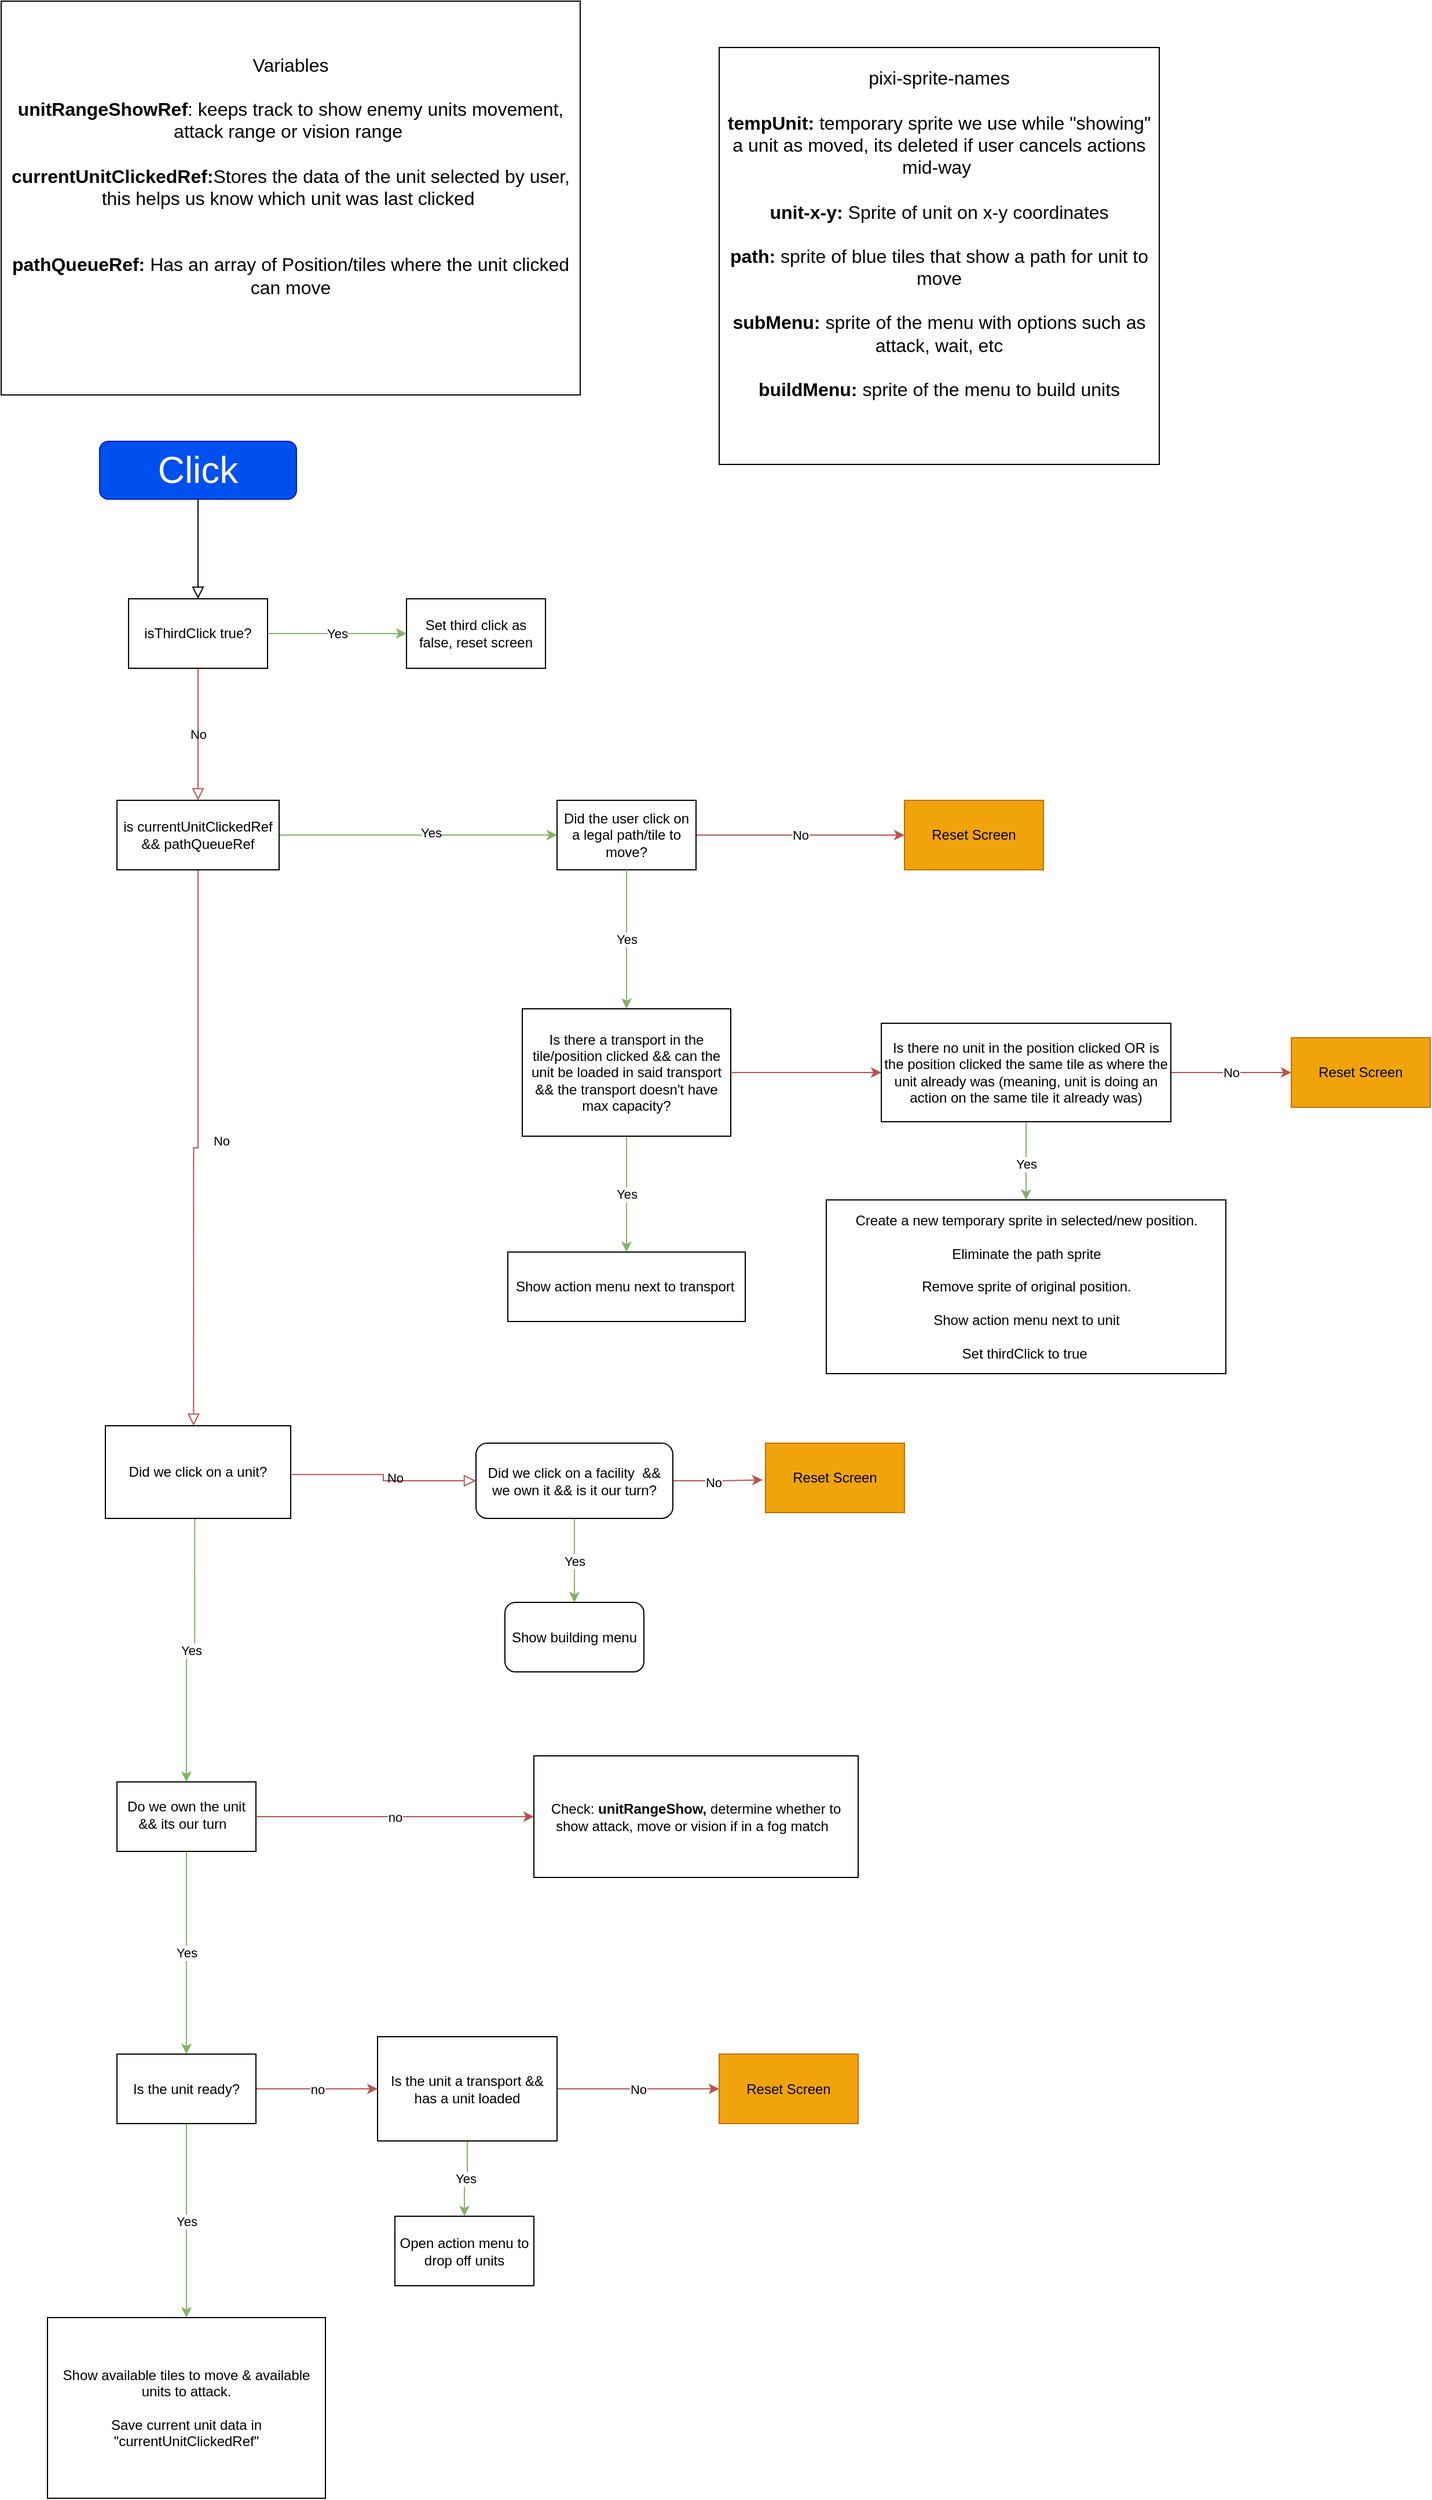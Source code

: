 <mxfile version="24.7.17">
  <diagram id="C5RBs43oDa-KdzZeNtuy" name="Page-1">
    <mxGraphModel dx="1452" dy="2490" grid="1" gridSize="10" guides="1" tooltips="1" connect="1" arrows="1" fold="1" page="1" pageScale="1" pageWidth="827" pageHeight="1169" math="0" shadow="0">
      <root>
        <mxCell id="WIyWlLk6GJQsqaUBKTNV-0" />
        <mxCell id="WIyWlLk6GJQsqaUBKTNV-1" parent="WIyWlLk6GJQsqaUBKTNV-0" />
        <mxCell id="WIyWlLk6GJQsqaUBKTNV-2" value="No" style="rounded=0;html=1;jettySize=auto;orthogonalLoop=1;fontSize=11;endArrow=block;endFill=0;endSize=8;strokeWidth=1;shadow=0;labelBackgroundColor=none;edgeStyle=orthogonalEdgeStyle;entryX=0.476;entryY=0;entryDx=0;entryDy=0;entryPerimeter=0;fillColor=#f8cecc;gradientColor=#ea6b66;strokeColor=#b85450;" parent="WIyWlLk6GJQsqaUBKTNV-1" source="XgBcg6JTZcr7kntOQHq--8" target="n9zvwWZEZ2bQyNMuNhne-8" edge="1">
          <mxGeometry x="-0.033" y="20" relative="1" as="geometry">
            <mxPoint x="1212.488" y="270.008" as="targetPoint" />
            <mxPoint as="offset" />
          </mxGeometry>
        </mxCell>
        <mxCell id="WIyWlLk6GJQsqaUBKTNV-3" value="Click" style="rounded=1;whiteSpace=wrap;html=1;fontSize=32;glass=0;strokeWidth=1;shadow=0;fillColor=#0050ef;fontColor=#ffffff;strokeColor=#001DBC;" parent="WIyWlLk6GJQsqaUBKTNV-1" vertex="1">
          <mxGeometry x="1125" y="-780" width="170" height="50" as="geometry" />
        </mxCell>
        <mxCell id="WIyWlLk6GJQsqaUBKTNV-5" value="No" style="edgeStyle=orthogonalEdgeStyle;rounded=0;html=1;jettySize=auto;orthogonalLoop=1;fontSize=11;endArrow=block;endFill=0;endSize=8;strokeWidth=1;shadow=0;labelBackgroundColor=none;exitX=1.006;exitY=0.526;exitDx=0;exitDy=0;exitPerimeter=0;fillColor=#f8cecc;gradientColor=#ea6b66;strokeColor=#b85450;" parent="WIyWlLk6GJQsqaUBKTNV-1" source="n9zvwWZEZ2bQyNMuNhne-8" target="WIyWlLk6GJQsqaUBKTNV-7" edge="1">
          <mxGeometry y="10" relative="1" as="geometry">
            <mxPoint as="offset" />
            <mxPoint x="1325" y="117.5" as="sourcePoint" />
          </mxGeometry>
        </mxCell>
        <mxCell id="MI_2pKUf5rQWiwXYGWFa-12" value="Yes" style="edgeStyle=orthogonalEdgeStyle;rounded=0;orthogonalLoop=1;jettySize=auto;html=1;exitX=0.482;exitY=1.002;exitDx=0;exitDy=0;exitPerimeter=0;fillColor=#d5e8d4;strokeColor=#82b366;gradientColor=#97d077;" parent="WIyWlLk6GJQsqaUBKTNV-1" source="n9zvwWZEZ2bQyNMuNhne-8" target="MI_2pKUf5rQWiwXYGWFa-11" edge="1">
          <mxGeometry relative="1" as="geometry">
            <mxPoint x="1202.488" y="202.492" as="sourcePoint" />
          </mxGeometry>
        </mxCell>
        <mxCell id="MI_2pKUf5rQWiwXYGWFa-1" value="" style="edgeStyle=orthogonalEdgeStyle;rounded=0;orthogonalLoop=1;jettySize=auto;html=1;entryX=-0.021;entryY=0.53;entryDx=0;entryDy=0;entryPerimeter=0;fillColor=#f8cecc;gradientColor=#ea6b66;strokeColor=#b85450;" parent="WIyWlLk6GJQsqaUBKTNV-1" source="WIyWlLk6GJQsqaUBKTNV-7" target="n9zvwWZEZ2bQyNMuNhne-9" edge="1">
          <mxGeometry relative="1" as="geometry">
            <mxPoint x="1650" y="117.5" as="targetPoint" />
          </mxGeometry>
        </mxCell>
        <mxCell id="MI_2pKUf5rQWiwXYGWFa-2" value="No" style="edgeLabel;html=1;align=center;verticalAlign=middle;resizable=0;points=[];" parent="MI_2pKUf5rQWiwXYGWFa-1" vertex="1" connectable="0">
          <mxGeometry x="-0.115" y="-1" relative="1" as="geometry">
            <mxPoint as="offset" />
          </mxGeometry>
        </mxCell>
        <mxCell id="MI_2pKUf5rQWiwXYGWFa-4" value="Yes" style="edgeStyle=orthogonalEdgeStyle;rounded=0;orthogonalLoop=1;jettySize=auto;html=1;entryX=0.5;entryY=0;entryDx=0;entryDy=0;fillColor=#d5e8d4;strokeColor=#82b366;gradientColor=#97d077;" parent="WIyWlLk6GJQsqaUBKTNV-1" source="WIyWlLk6GJQsqaUBKTNV-7" target="MI_2pKUf5rQWiwXYGWFa-5" edge="1">
          <mxGeometry relative="1" as="geometry">
            <mxPoint x="1480" y="30" as="targetPoint" />
          </mxGeometry>
        </mxCell>
        <mxCell id="WIyWlLk6GJQsqaUBKTNV-7" value="Did we click on a facility&amp;nbsp; &amp;amp;&amp;amp; we own it &amp;amp;&amp;amp; is it our turn?" style="rounded=1;whiteSpace=wrap;html=1;fontSize=12;glass=0;strokeWidth=1;shadow=0;" parent="WIyWlLk6GJQsqaUBKTNV-1" vertex="1">
          <mxGeometry x="1450" y="85" width="170" height="65" as="geometry" />
        </mxCell>
        <mxCell id="MI_2pKUf5rQWiwXYGWFa-5" value="Show building menu" style="whiteSpace=wrap;html=1;rounded=1;glass=0;strokeWidth=1;shadow=0;" parent="WIyWlLk6GJQsqaUBKTNV-1" vertex="1">
          <mxGeometry x="1475" y="222.5" width="120" height="60" as="geometry" />
        </mxCell>
        <mxCell id="MI_2pKUf5rQWiwXYGWFa-14" value="Yes" style="edgeStyle=orthogonalEdgeStyle;rounded=0;orthogonalLoop=1;jettySize=auto;html=1;fillColor=#d5e8d4;strokeColor=#82b366;gradientColor=#97d077;" parent="WIyWlLk6GJQsqaUBKTNV-1" source="MI_2pKUf5rQWiwXYGWFa-11" target="MI_2pKUf5rQWiwXYGWFa-35" edge="1">
          <mxGeometry relative="1" as="geometry">
            <mxPoint x="1200" y="612.5" as="targetPoint" />
          </mxGeometry>
        </mxCell>
        <mxCell id="MI_2pKUf5rQWiwXYGWFa-11" value="Do we own the unit &amp;amp;&amp;amp; its our turn&amp;nbsp;&amp;nbsp;" style="whiteSpace=wrap;html=1;shadow=0;strokeWidth=1;spacing=6;spacingTop=-4;" parent="WIyWlLk6GJQsqaUBKTNV-1" vertex="1">
          <mxGeometry x="1140" y="377.5" width="120" height="60" as="geometry" />
        </mxCell>
        <mxCell id="MI_2pKUf5rQWiwXYGWFa-26" value="no" style="edgeStyle=orthogonalEdgeStyle;rounded=0;orthogonalLoop=1;jettySize=auto;html=1;fillColor=#f8cecc;gradientColor=#ea6b66;strokeColor=#b85450;" parent="WIyWlLk6GJQsqaUBKTNV-1" source="MI_2pKUf5rQWiwXYGWFa-11" target="MI_2pKUf5rQWiwXYGWFa-25" edge="1">
          <mxGeometry relative="1" as="geometry">
            <mxPoint x="1260" y="407.5" as="sourcePoint" />
            <mxPoint x="1570" y="407.5" as="targetPoint" />
          </mxGeometry>
        </mxCell>
        <mxCell id="MI_2pKUf5rQWiwXYGWFa-25" value="&lt;font style=&quot;font-size: 12px;&quot;&gt;Check:&amp;nbsp;&lt;b style=&quot;&quot;&gt;unitRangeShow, &lt;/b&gt;determine whether to show attack, move or vision if in a fog match&lt;/font&gt;&amp;nbsp;&amp;nbsp;" style="rounded=0;whiteSpace=wrap;html=1;" parent="WIyWlLk6GJQsqaUBKTNV-1" vertex="1">
          <mxGeometry x="1500" y="355" width="280" height="105" as="geometry" />
        </mxCell>
        <mxCell id="MI_2pKUf5rQWiwXYGWFa-37" value="no" style="edgeStyle=orthogonalEdgeStyle;rounded=0;orthogonalLoop=1;jettySize=auto;html=1;fillColor=#f8cecc;gradientColor=#ea6b66;strokeColor=#b85450;" parent="WIyWlLk6GJQsqaUBKTNV-1" source="MI_2pKUf5rQWiwXYGWFa-35" target="MI_2pKUf5rQWiwXYGWFa-36" edge="1">
          <mxGeometry relative="1" as="geometry" />
        </mxCell>
        <mxCell id="XgBcg6JTZcr7kntOQHq--6" value="Yes" style="edgeStyle=orthogonalEdgeStyle;rounded=0;orthogonalLoop=1;jettySize=auto;html=1;fillColor=#d5e8d4;strokeColor=#82b366;gradientColor=#97d077;" parent="WIyWlLk6GJQsqaUBKTNV-1" source="MI_2pKUf5rQWiwXYGWFa-35" target="XgBcg6JTZcr7kntOQHq--5" edge="1">
          <mxGeometry relative="1" as="geometry" />
        </mxCell>
        <mxCell id="MI_2pKUf5rQWiwXYGWFa-35" value="Is the unit ready?" style="rounded=0;whiteSpace=wrap;html=1;" parent="WIyWlLk6GJQsqaUBKTNV-1" vertex="1">
          <mxGeometry x="1140" y="612.5" width="120" height="60" as="geometry" />
        </mxCell>
        <mxCell id="XgBcg6JTZcr7kntOQHq--1" value="Yes" style="edgeStyle=orthogonalEdgeStyle;rounded=0;orthogonalLoop=1;jettySize=auto;html=1;fillColor=#d5e8d4;strokeColor=#82b366;gradientColor=#97d077;" parent="WIyWlLk6GJQsqaUBKTNV-1" source="MI_2pKUf5rQWiwXYGWFa-36" target="XgBcg6JTZcr7kntOQHq--0" edge="1">
          <mxGeometry relative="1" as="geometry" />
        </mxCell>
        <mxCell id="XgBcg6JTZcr7kntOQHq--4" value="No" style="edgeStyle=orthogonalEdgeStyle;rounded=0;orthogonalLoop=1;jettySize=auto;html=1;entryX=0;entryY=0.5;entryDx=0;entryDy=0;fillColor=#f8cecc;gradientColor=#ea6b66;strokeColor=#b85450;" parent="WIyWlLk6GJQsqaUBKTNV-1" source="MI_2pKUf5rQWiwXYGWFa-36" target="n9zvwWZEZ2bQyNMuNhne-10" edge="1">
          <mxGeometry relative="1" as="geometry">
            <mxPoint x="1650" y="642.5" as="targetPoint" />
          </mxGeometry>
        </mxCell>
        <mxCell id="MI_2pKUf5rQWiwXYGWFa-36" value="Is the unit a transport &amp;amp;&amp;amp; has a unit loaded" style="rounded=0;whiteSpace=wrap;html=1;" parent="WIyWlLk6GJQsqaUBKTNV-1" vertex="1">
          <mxGeometry x="1365" y="597.5" width="155" height="90" as="geometry" />
        </mxCell>
        <mxCell id="XgBcg6JTZcr7kntOQHq--0" value="Open action menu to drop off units" style="rounded=0;whiteSpace=wrap;html=1;" parent="WIyWlLk6GJQsqaUBKTNV-1" vertex="1">
          <mxGeometry x="1380" y="752.5" width="120" height="60" as="geometry" />
        </mxCell>
        <mxCell id="XgBcg6JTZcr7kntOQHq--5" value="Show available tiles to move &amp;amp; available units to attack.&lt;div&gt;&lt;br&gt;&lt;/div&gt;&lt;div&gt;Save current unit data in &quot;currentUnitClickedRef&quot;&lt;/div&gt;" style="whiteSpace=wrap;html=1;rounded=0;" parent="WIyWlLk6GJQsqaUBKTNV-1" vertex="1">
          <mxGeometry x="1080" y="840" width="240" height="156" as="geometry" />
        </mxCell>
        <mxCell id="XgBcg6JTZcr7kntOQHq--7" value="Variables&lt;div style=&quot;font-size: 16px;&quot;&gt;&lt;br style=&quot;font-size: 16px;&quot;&gt;&lt;div style=&quot;font-size: 16px;&quot;&gt;&lt;b style=&quot;font-size: 16px;&quot;&gt;unitRangeShowRef&lt;/b&gt;: keeps track to show enemy units movement, attack range or vision range&amp;nbsp;&lt;/div&gt;&lt;/div&gt;&lt;div style=&quot;font-size: 16px;&quot;&gt;&lt;br style=&quot;font-size: 16px;&quot;&gt;&lt;/div&gt;&lt;div style=&quot;font-size: 16px;&quot;&gt;&lt;b style=&quot;font-size: 16px;&quot;&gt;currentUnitClickedRef:&lt;/b&gt;Stores the data of the unit selected by user, this helps us know which unit was last clicked&amp;nbsp;&lt;/div&gt;&lt;div style=&quot;font-size: 16px;&quot;&gt;&lt;br&gt;&lt;/div&gt;&lt;div style=&quot;font-size: 16px;&quot;&gt;&lt;br style=&quot;font-size: 16px;&quot;&gt;&lt;/div&gt;&lt;div style=&quot;font-size: 16px;&quot;&gt;&lt;b style=&quot;font-size: 16px;&quot;&gt;pathQueueRef:&lt;/b&gt;&amp;nbsp;Has an array of Position/tiles where the unit clicked can move&lt;/div&gt;&lt;div style=&quot;font-size: 16px;&quot;&gt;&lt;br style=&quot;font-size: 16px;&quot;&gt;&lt;/div&gt;&lt;div style=&quot;font-size: 16px;&quot;&gt;&lt;br style=&quot;font-size: 16px;&quot;&gt;&lt;/div&gt;" style="rounded=0;whiteSpace=wrap;html=1;fontSize=16;" parent="WIyWlLk6GJQsqaUBKTNV-1" vertex="1">
          <mxGeometry x="1040" y="-1160" width="500" height="340" as="geometry" />
        </mxCell>
        <mxCell id="XgBcg6JTZcr7kntOQHq--9" value="No" style="rounded=0;html=1;jettySize=auto;orthogonalLoop=1;fontSize=11;endArrow=block;endFill=0;endSize=8;strokeWidth=1;shadow=0;labelBackgroundColor=none;edgeStyle=orthogonalEdgeStyle;fillColor=#f8cecc;gradientColor=#ea6b66;strokeColor=#b85450;" parent="WIyWlLk6GJQsqaUBKTNV-1" source="n9zvwWZEZ2bQyNMuNhne-11" target="XgBcg6JTZcr7kntOQHq--8" edge="1">
          <mxGeometry relative="1" as="geometry">
            <mxPoint x="1210" y="-730" as="sourcePoint" />
            <mxPoint x="1210" y="280" as="targetPoint" />
          </mxGeometry>
        </mxCell>
        <mxCell id="XgBcg6JTZcr7kntOQHq--12" value="" style="edgeStyle=orthogonalEdgeStyle;rounded=0;orthogonalLoop=1;jettySize=auto;html=1;fillColor=#d5e8d4;strokeColor=#82b366;gradientColor=#97d077;" parent="WIyWlLk6GJQsqaUBKTNV-1" source="XgBcg6JTZcr7kntOQHq--8" target="XgBcg6JTZcr7kntOQHq--11" edge="1">
          <mxGeometry relative="1" as="geometry" />
        </mxCell>
        <mxCell id="XgBcg6JTZcr7kntOQHq--13" value="Yes" style="edgeLabel;html=1;align=center;verticalAlign=middle;resizable=0;points=[];" parent="XgBcg6JTZcr7kntOQHq--12" vertex="1" connectable="0">
          <mxGeometry x="0.089" y="2" relative="1" as="geometry">
            <mxPoint as="offset" />
          </mxGeometry>
        </mxCell>
        <mxCell id="XgBcg6JTZcr7kntOQHq--8" value="is currentUnitClickedRef &amp;amp;&amp;amp; pathQueueRef" style="rounded=0;whiteSpace=wrap;html=1;" parent="WIyWlLk6GJQsqaUBKTNV-1" vertex="1">
          <mxGeometry x="1140" y="-470" width="140" height="60" as="geometry" />
        </mxCell>
        <mxCell id="XgBcg6JTZcr7kntOQHq--15" value="Yes" style="edgeStyle=orthogonalEdgeStyle;rounded=0;orthogonalLoop=1;jettySize=auto;html=1;fillColor=#d5e8d4;strokeColor=#82b366;gradientColor=#97d077;" parent="WIyWlLk6GJQsqaUBKTNV-1" source="XgBcg6JTZcr7kntOQHq--18" target="XgBcg6JTZcr7kntOQHq--14" edge="1">
          <mxGeometry relative="1" as="geometry" />
        </mxCell>
        <mxCell id="XgBcg6JTZcr7kntOQHq--17" value="No" style="edgeStyle=orthogonalEdgeStyle;rounded=0;orthogonalLoop=1;jettySize=auto;html=1;fillColor=#f8cecc;gradientColor=#ea6b66;strokeColor=#b85450;" parent="WIyWlLk6GJQsqaUBKTNV-1" source="XgBcg6JTZcr7kntOQHq--11" target="XgBcg6JTZcr7kntOQHq--16" edge="1">
          <mxGeometry relative="1" as="geometry" />
        </mxCell>
        <mxCell id="XgBcg6JTZcr7kntOQHq--11" value="Did the user click on a legal path/tile to move?" style="whiteSpace=wrap;html=1;rounded=0;" parent="WIyWlLk6GJQsqaUBKTNV-1" vertex="1">
          <mxGeometry x="1520" y="-470" width="120" height="60" as="geometry" />
        </mxCell>
        <mxCell id="XgBcg6JTZcr7kntOQHq--14" value="Show action menu next to transport&amp;nbsp;" style="whiteSpace=wrap;html=1;rounded=0;" parent="WIyWlLk6GJQsqaUBKTNV-1" vertex="1">
          <mxGeometry x="1477.5" y="-80" width="205" height="60" as="geometry" />
        </mxCell>
        <mxCell id="XgBcg6JTZcr7kntOQHq--16" value="Reset Screen" style="whiteSpace=wrap;html=1;rounded=0;fillColor=#f0a30a;strokeColor=#BD7000;fontColor=#000000;" parent="WIyWlLk6GJQsqaUBKTNV-1" vertex="1">
          <mxGeometry x="1820" y="-470" width="120" height="60" as="geometry" />
        </mxCell>
        <mxCell id="XgBcg6JTZcr7kntOQHq--19" value="Yes" style="edgeStyle=orthogonalEdgeStyle;rounded=0;orthogonalLoop=1;jettySize=auto;html=1;fillColor=#d5e8d4;strokeColor=#82b366;gradientColor=#97d077;" parent="WIyWlLk6GJQsqaUBKTNV-1" source="XgBcg6JTZcr7kntOQHq--11" target="XgBcg6JTZcr7kntOQHq--18" edge="1">
          <mxGeometry relative="1" as="geometry">
            <mxPoint x="1580" y="-410" as="sourcePoint" />
            <mxPoint x="1580" y="-80" as="targetPoint" />
          </mxGeometry>
        </mxCell>
        <mxCell id="XgBcg6JTZcr7kntOQHq--21" value="Yes" style="edgeStyle=orthogonalEdgeStyle;rounded=0;orthogonalLoop=1;jettySize=auto;html=1;fillColor=#d5e8d4;strokeColor=#82b366;gradientColor=#97d077;" parent="WIyWlLk6GJQsqaUBKTNV-1" source="n9zvwWZEZ2bQyNMuNhne-1" target="XgBcg6JTZcr7kntOQHq--20" edge="1">
          <mxGeometry x="0.061" relative="1" as="geometry">
            <mxPoint as="offset" />
          </mxGeometry>
        </mxCell>
        <mxCell id="XgBcg6JTZcr7kntOQHq--18" value="Is there a transport in the tile/position clicked &amp;amp;&amp;amp; can the unit be loaded in said transport &amp;amp;&amp;amp; the transport doesn&#39;t have max capacity?" style="rounded=0;whiteSpace=wrap;html=1;" parent="WIyWlLk6GJQsqaUBKTNV-1" vertex="1">
          <mxGeometry x="1490" y="-290" width="180" height="110" as="geometry" />
        </mxCell>
        <mxCell id="XgBcg6JTZcr7kntOQHq--20" value="Create a new temporary sprite in selected/new position.&lt;div&gt;&lt;br&gt;&lt;/div&gt;&lt;div&gt;Eliminate the path sprite&lt;/div&gt;&lt;div&gt;&lt;br&gt;&lt;/div&gt;&lt;div&gt;Remove sprite of original position.&lt;/div&gt;&lt;div&gt;&lt;br&gt;&lt;/div&gt;&lt;div&gt;Show action menu next to unit&lt;/div&gt;&lt;div&gt;&lt;br&gt;&lt;/div&gt;&lt;div&gt;Set thirdClick to true&amp;nbsp;&lt;/div&gt;" style="rounded=0;whiteSpace=wrap;html=1;" parent="WIyWlLk6GJQsqaUBKTNV-1" vertex="1">
          <mxGeometry x="1752.5" y="-125" width="345" height="150" as="geometry" />
        </mxCell>
        <mxCell id="n9zvwWZEZ2bQyNMuNhne-0" value="pixi-sprite-names&lt;div style=&quot;font-size: 16px;&quot;&gt;&lt;br style=&quot;font-size: 16px;&quot;&gt;&lt;div style=&quot;font-size: 16px;&quot;&gt;&lt;b style=&quot;font-size: 16px;&quot;&gt;tempUnit:&lt;/b&gt;&amp;nbsp;temporary sprite we use while &quot;showing&quot; a unit as moved, its deleted if user cancels actions mid-way&amp;nbsp;&lt;/div&gt;&lt;/div&gt;&lt;div style=&quot;font-size: 16px;&quot;&gt;&lt;br style=&quot;font-size: 16px;&quot;&gt;&lt;/div&gt;&lt;div style=&quot;font-size: 16px;&quot;&gt;&lt;b style=&quot;font-size: 16px;&quot;&gt;unit-x-y:&lt;/b&gt;&amp;nbsp;Sprite of unit on x-y coordinates&lt;/div&gt;&lt;div style=&quot;font-size: 16px;&quot;&gt;&lt;br style=&quot;font-size: 16px;&quot;&gt;&lt;/div&gt;&lt;div style=&quot;font-size: 16px;&quot;&gt;&lt;b style=&quot;font-size: 16px;&quot;&gt;path:&lt;/b&gt;&amp;nbsp;sprite of blue tiles that show a path for unit to move&lt;/div&gt;&lt;div style=&quot;font-size: 16px;&quot;&gt;&lt;br style=&quot;font-size: 16px;&quot;&gt;&lt;/div&gt;&lt;div style=&quot;font-size: 16px;&quot;&gt;&lt;b style=&quot;font-size: 16px;&quot;&gt;subMenu: &lt;/b&gt;sprite of&lt;b style=&quot;font-size: 16px;&quot;&gt;&amp;nbsp;&lt;/b&gt;the menu with options such as attack, wait, etc&lt;/div&gt;&lt;div style=&quot;font-size: 16px;&quot;&gt;&lt;br style=&quot;font-size: 16px;&quot;&gt;&lt;/div&gt;&lt;div style=&quot;font-size: 16px;&quot;&gt;&lt;b style=&quot;font-size: 16px;&quot;&gt;buildMenu:&lt;/b&gt;&amp;nbsp;sprite of the menu to build units&lt;/div&gt;&lt;div style=&quot;font-size: 16px;&quot;&gt;&lt;br style=&quot;font-size: 16px;&quot;&gt;&lt;/div&gt;&lt;div style=&quot;font-size: 16px;&quot;&gt;&lt;br style=&quot;font-size: 16px;&quot;&gt;&lt;/div&gt;" style="rounded=0;whiteSpace=wrap;html=1;fontSize=16;" vertex="1" parent="WIyWlLk6GJQsqaUBKTNV-1">
          <mxGeometry x="1660" y="-1120" width="380" height="360" as="geometry" />
        </mxCell>
        <mxCell id="n9zvwWZEZ2bQyNMuNhne-2" value="" style="edgeStyle=orthogonalEdgeStyle;rounded=0;orthogonalLoop=1;jettySize=auto;html=1;fillColor=#f8cecc;gradientColor=#ea6b66;strokeColor=#b85450;" edge="1" parent="WIyWlLk6GJQsqaUBKTNV-1" source="XgBcg6JTZcr7kntOQHq--18" target="n9zvwWZEZ2bQyNMuNhne-1">
          <mxGeometry relative="1" as="geometry">
            <mxPoint x="1670" y="-235" as="sourcePoint" />
            <mxPoint x="2160" y="-235" as="targetPoint" />
          </mxGeometry>
        </mxCell>
        <mxCell id="n9zvwWZEZ2bQyNMuNhne-4" value="No" style="edgeStyle=orthogonalEdgeStyle;rounded=0;orthogonalLoop=1;jettySize=auto;html=1;entryX=0;entryY=0.5;entryDx=0;entryDy=0;fillColor=#f8cecc;gradientColor=#ea6b66;strokeColor=#b85450;" edge="1" parent="WIyWlLk6GJQsqaUBKTNV-1" source="n9zvwWZEZ2bQyNMuNhne-1" target="n9zvwWZEZ2bQyNMuNhne-5">
          <mxGeometry relative="1" as="geometry">
            <mxPoint x="2150" y="-235" as="targetPoint" />
          </mxGeometry>
        </mxCell>
        <mxCell id="n9zvwWZEZ2bQyNMuNhne-1" value="Is there no unit in the position clicked OR is the position clicked the same tile as where the unit already was (meaning, unit is doing an action on the same tile it already was)" style="rounded=0;whiteSpace=wrap;html=1;" vertex="1" parent="WIyWlLk6GJQsqaUBKTNV-1">
          <mxGeometry x="1800" y="-277.5" width="250" height="85" as="geometry" />
        </mxCell>
        <mxCell id="n9zvwWZEZ2bQyNMuNhne-5" value="Reset Screen" style="whiteSpace=wrap;html=1;rounded=0;fillColor=#f0a30a;strokeColor=#BD7000;fontColor=#000000;" vertex="1" parent="WIyWlLk6GJQsqaUBKTNV-1">
          <mxGeometry x="2154" y="-265" width="120" height="60" as="geometry" />
        </mxCell>
        <mxCell id="n9zvwWZEZ2bQyNMuNhne-8" value="Did we click on a unit?" style="rounded=0;whiteSpace=wrap;html=1;" vertex="1" parent="WIyWlLk6GJQsqaUBKTNV-1">
          <mxGeometry x="1130" y="70" width="160" height="80" as="geometry" />
        </mxCell>
        <mxCell id="n9zvwWZEZ2bQyNMuNhne-9" value="Reset Screen" style="whiteSpace=wrap;html=1;rounded=0;fillColor=#f0a30a;strokeColor=#BD7000;fontColor=#000000;" vertex="1" parent="WIyWlLk6GJQsqaUBKTNV-1">
          <mxGeometry x="1700" y="85" width="120" height="60" as="geometry" />
        </mxCell>
        <mxCell id="n9zvwWZEZ2bQyNMuNhne-10" value="Reset Screen" style="whiteSpace=wrap;html=1;rounded=0;fillColor=#f0a30a;strokeColor=#BD7000;fontColor=#000000;" vertex="1" parent="WIyWlLk6GJQsqaUBKTNV-1">
          <mxGeometry x="1660" y="612.5" width="120" height="60" as="geometry" />
        </mxCell>
        <mxCell id="n9zvwWZEZ2bQyNMuNhne-12" value="" style="rounded=0;html=1;jettySize=auto;orthogonalLoop=1;fontSize=11;endArrow=block;endFill=0;endSize=8;strokeWidth=1;shadow=0;labelBackgroundColor=none;edgeStyle=orthogonalEdgeStyle;" edge="1" parent="WIyWlLk6GJQsqaUBKTNV-1" source="WIyWlLk6GJQsqaUBKTNV-3" target="n9zvwWZEZ2bQyNMuNhne-11">
          <mxGeometry relative="1" as="geometry">
            <mxPoint x="1210" y="-730" as="sourcePoint" />
            <mxPoint x="1210" y="-470" as="targetPoint" />
          </mxGeometry>
        </mxCell>
        <mxCell id="n9zvwWZEZ2bQyNMuNhne-14" value="Yes" style="edgeStyle=orthogonalEdgeStyle;rounded=0;orthogonalLoop=1;jettySize=auto;html=1;fillColor=#d5e8d4;gradientColor=#97d077;strokeColor=#82b366;" edge="1" parent="WIyWlLk6GJQsqaUBKTNV-1" source="n9zvwWZEZ2bQyNMuNhne-11" target="n9zvwWZEZ2bQyNMuNhne-13">
          <mxGeometry relative="1" as="geometry" />
        </mxCell>
        <mxCell id="n9zvwWZEZ2bQyNMuNhne-11" value="isThirdClick true?" style="rounded=0;whiteSpace=wrap;html=1;" vertex="1" parent="WIyWlLk6GJQsqaUBKTNV-1">
          <mxGeometry x="1150" y="-644" width="120" height="60" as="geometry" />
        </mxCell>
        <mxCell id="n9zvwWZEZ2bQyNMuNhne-13" value="Set third click as false, reset screen" style="whiteSpace=wrap;html=1;rounded=0;" vertex="1" parent="WIyWlLk6GJQsqaUBKTNV-1">
          <mxGeometry x="1390" y="-644" width="120" height="60" as="geometry" />
        </mxCell>
      </root>
    </mxGraphModel>
  </diagram>
</mxfile>
